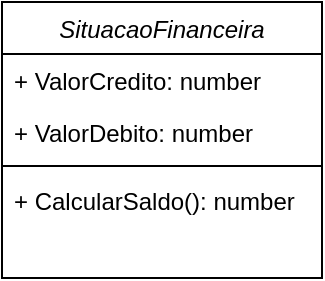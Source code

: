 <mxfile version="24.8.0">
  <diagram id="C5RBs43oDa-KdzZeNtuy" name="Page-1">
    <mxGraphModel dx="371" dy="201" grid="1" gridSize="10" guides="1" tooltips="1" connect="1" arrows="1" fold="1" page="1" pageScale="1" pageWidth="827" pageHeight="1169" math="0" shadow="0">
      <root>
        <mxCell id="WIyWlLk6GJQsqaUBKTNV-0" />
        <mxCell id="WIyWlLk6GJQsqaUBKTNV-1" parent="WIyWlLk6GJQsqaUBKTNV-0" />
        <mxCell id="2x-w2tGALyNndOKFIbT5-0" value="SituacaoFinanceira" style="swimlane;fontStyle=2;align=center;verticalAlign=top;childLayout=stackLayout;horizontal=1;startSize=26;horizontalStack=0;resizeParent=1;resizeLast=0;collapsible=1;marginBottom=0;rounded=0;shadow=0;strokeWidth=1;" parent="WIyWlLk6GJQsqaUBKTNV-1" vertex="1">
          <mxGeometry x="270" y="180" width="160" height="138" as="geometry">
            <mxRectangle x="270" y="180" width="160" height="26" as="alternateBounds" />
          </mxGeometry>
        </mxCell>
        <mxCell id="2x-w2tGALyNndOKFIbT5-1" value="+ ValorCredito: number" style="text;align=left;verticalAlign=top;spacingLeft=4;spacingRight=4;overflow=hidden;rotatable=0;points=[[0,0.5],[1,0.5]];portConstraint=eastwest;" parent="2x-w2tGALyNndOKFIbT5-0" vertex="1">
          <mxGeometry y="26" width="160" height="26" as="geometry" />
        </mxCell>
        <mxCell id="2x-w2tGALyNndOKFIbT5-2" value="+ ValorDebito: number" style="text;align=left;verticalAlign=top;spacingLeft=4;spacingRight=4;overflow=hidden;rotatable=0;points=[[0,0.5],[1,0.5]];portConstraint=eastwest;rounded=0;shadow=0;html=0;" parent="2x-w2tGALyNndOKFIbT5-0" vertex="1">
          <mxGeometry y="52" width="160" height="26" as="geometry" />
        </mxCell>
        <mxCell id="2x-w2tGALyNndOKFIbT5-4" value="" style="line;html=1;strokeWidth=1;align=left;verticalAlign=middle;spacingTop=-1;spacingLeft=3;spacingRight=3;rotatable=0;labelPosition=right;points=[];portConstraint=eastwest;" parent="2x-w2tGALyNndOKFIbT5-0" vertex="1">
          <mxGeometry y="78" width="160" height="8" as="geometry" />
        </mxCell>
        <mxCell id="2x-w2tGALyNndOKFIbT5-5" value="+ CalcularSaldo(): number" style="text;align=left;verticalAlign=top;spacingLeft=4;spacingRight=4;overflow=hidden;rotatable=0;points=[[0,0.5],[1,0.5]];portConstraint=eastwest;" parent="2x-w2tGALyNndOKFIbT5-0" vertex="1">
          <mxGeometry y="86" width="160" height="26" as="geometry" />
        </mxCell>
      </root>
    </mxGraphModel>
  </diagram>
</mxfile>
